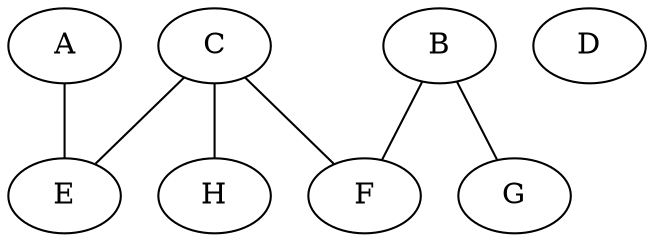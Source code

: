 graph G {
	subgraph X {
		A; B; C; D;
	};

	subgraph Y {
		E; F; G; H;
	};

	subgraph M {
		
	};
	
	A; B; C; D; E; F; G; H;
	A--E; B--F; C--F; B--G; C--E; C--H;
	
}